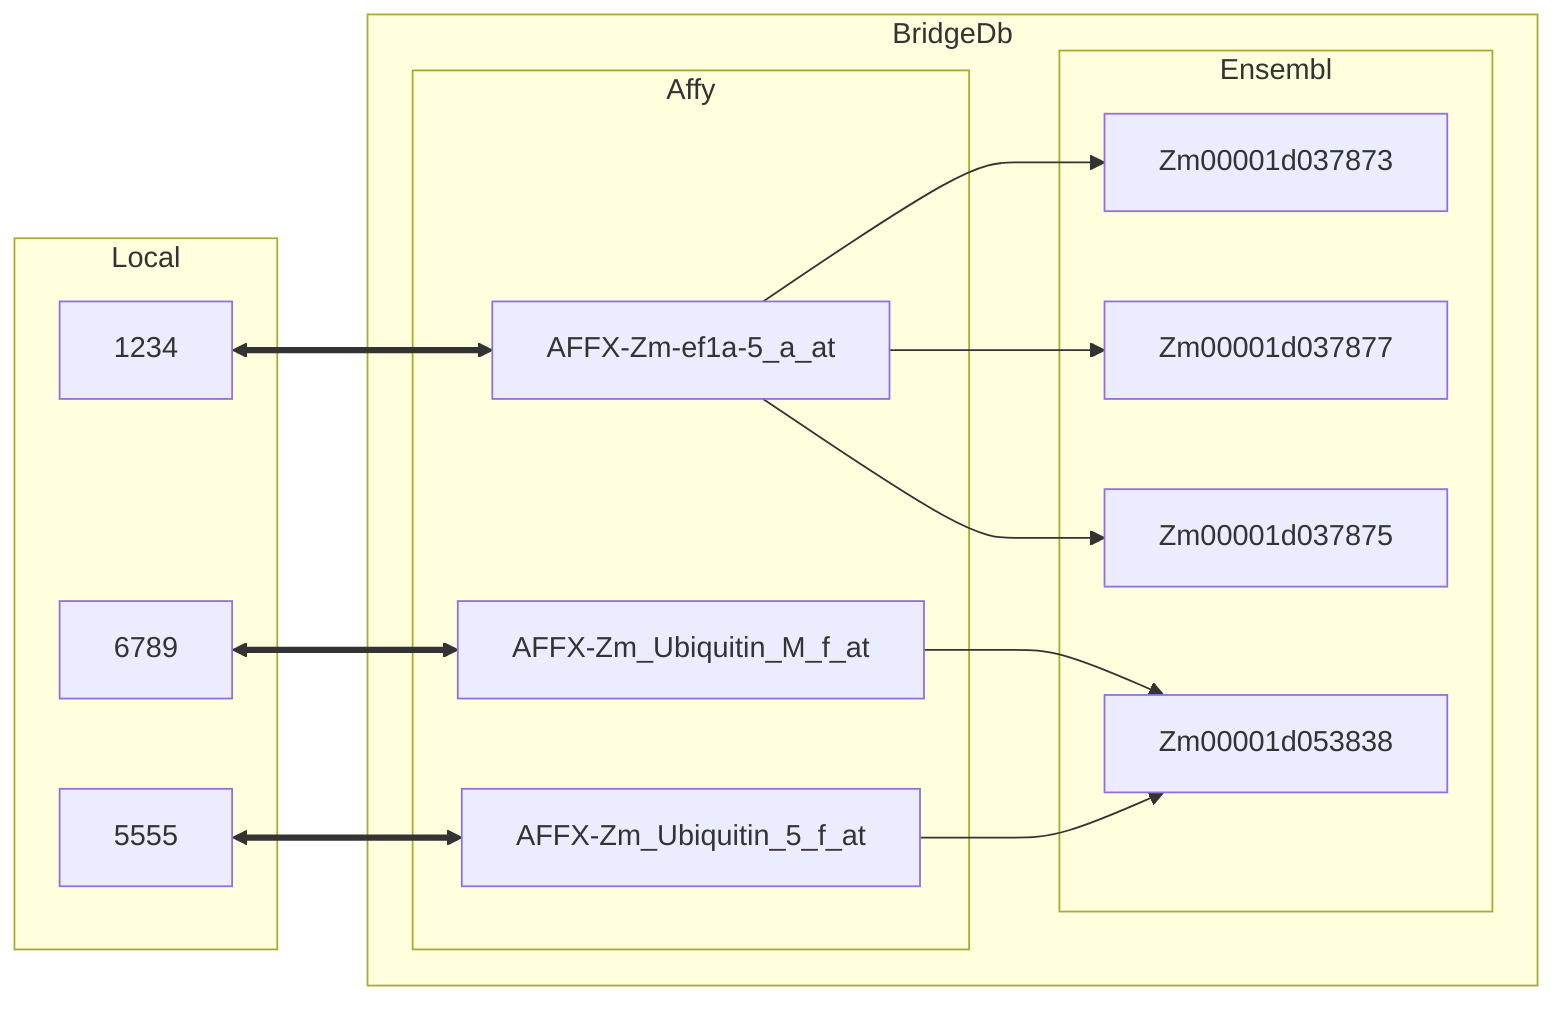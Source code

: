 graph LR 
      classDef sources stroke-width:4px;

      class En sources;
      class X sources;
      class Local sources;

      classDef BDb fill: #d5fca6, fontSize: 40px, stroke-width:6px, stroke: #000
      class BridgeDb BDb;

      1234 <==>  AF1
      5555 <==> AF3
      6789 <==> AF2

      subgraph Local
        1234
        5555
        6789
      end


      subgraph BridgeDb
        AF1 --> ZM1
        AF1 --> ZM2
        AF1 --> ZM3
        AF2 --> ZM4
        AF3 --> ZM4
        subgraph Affy
          AF1[AFFX-Zm-ef1a-5_a_at]
          AF2[AFFX-Zm_Ubiquitin_M_f_at]
          AF3[AFFX-Zm_Ubiquitin_5_f_at]
        end
        subgraph Ensembl
          ZM1[Zm00001d037873]
          ZM2[Zm00001d037877]
          ZM3[Zm00001d037875]
          ZM4[Zm00001d053838]
        end
      end